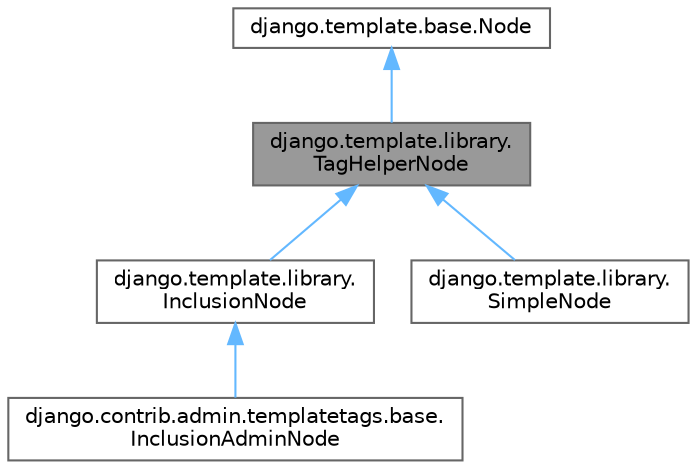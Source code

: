 digraph "django.template.library.TagHelperNode"
{
 // LATEX_PDF_SIZE
  bgcolor="transparent";
  edge [fontname=Helvetica,fontsize=10,labelfontname=Helvetica,labelfontsize=10];
  node [fontname=Helvetica,fontsize=10,shape=box,height=0.2,width=0.4];
  Node1 [id="Node000001",label="django.template.library.\lTagHelperNode",height=0.2,width=0.4,color="gray40", fillcolor="grey60", style="filled", fontcolor="black",tooltip=" "];
  Node2 -> Node1 [id="edge5_Node000001_Node000002",dir="back",color="steelblue1",style="solid",tooltip=" "];
  Node2 [id="Node000002",label="django.template.base.Node",height=0.2,width=0.4,color="gray40", fillcolor="white", style="filled",URL="$classdjango_1_1template_1_1base_1_1Node.html",tooltip=" "];
  Node1 -> Node3 [id="edge6_Node000001_Node000003",dir="back",color="steelblue1",style="solid",tooltip=" "];
  Node3 [id="Node000003",label="django.template.library.\lInclusionNode",height=0.2,width=0.4,color="gray40", fillcolor="white", style="filled",URL="$classdjango_1_1template_1_1library_1_1InclusionNode.html",tooltip=" "];
  Node3 -> Node4 [id="edge7_Node000003_Node000004",dir="back",color="steelblue1",style="solid",tooltip=" "];
  Node4 [id="Node000004",label="django.contrib.admin.templatetags.base.\lInclusionAdminNode",height=0.2,width=0.4,color="gray40", fillcolor="white", style="filled",URL="$classdjango_1_1contrib_1_1admin_1_1templatetags_1_1base_1_1InclusionAdminNode.html",tooltip=" "];
  Node1 -> Node5 [id="edge8_Node000001_Node000005",dir="back",color="steelblue1",style="solid",tooltip=" "];
  Node5 [id="Node000005",label="django.template.library.\lSimpleNode",height=0.2,width=0.4,color="gray40", fillcolor="white", style="filled",URL="$classdjango_1_1template_1_1library_1_1SimpleNode.html",tooltip=" "];
}
